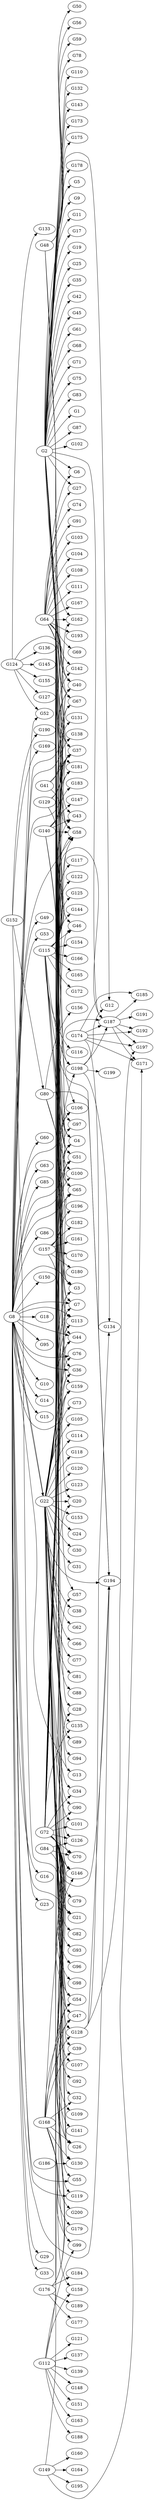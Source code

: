 digraph "Yeast-200" {
	rankdir=LR;
	"G1";
	"G2";
	"G3";
	"G4";
	"G5";
	"G6";
	"G7";
	"G8";
	"G9";
	"G10";
	"G11";
	"G12";
	"G13";
	"G14";
	"G15";
	"G16";
	"G17";
	"G18";
	"G19";
	"G20";
	"G21";
	"G22";
	"G23";
	"G24";
	"G25";
	"G26";
	"G27";
	"G28";
	"G29";
	"G30";
	"G31";
	"G32";
	"G33";
	"G34";
	"G35";
	"G36";
	"G37";
	"G38";
	"G39";
	"G40";
	"G41";
	"G42";
	"G43";
	"G44";
	"G45";
	"G46";
	"G47";
	"G48";
	"G49";
	"G50";
	"G51";
	"G52";
	"G53";
	"G54";
	"G55";
	"G56";
	"G57";
	"G58";
	"G59";
	"G60";
	"G61";
	"G62";
	"G63";
	"G64";
	"G65";
	"G66";
	"G67";
	"G68";
	"G69";
	"G70";
	"G71";
	"G72";
	"G73";
	"G74";
	"G75";
	"G76";
	"G77";
	"G78";
	"G79";
	"G80";
	"G81";
	"G82";
	"G83";
	"G84";
	"G85";
	"G86";
	"G87";
	"G88";
	"G89";
	"G90";
	"G91";
	"G92";
	"G93";
	"G94";
	"G95";
	"G96";
	"G97";
	"G98";
	"G99";
	"G100";
	"G101";
	"G102";
	"G103";
	"G104";
	"G105";
	"G106";
	"G107";
	"G108";
	"G109";
	"G110";
	"G111";
	"G112";
	"G113";
	"G114";
	"G115";
	"G116";
	"G117";
	"G118";
	"G119";
	"G120";
	"G121";
	"G122";
	"G123";
	"G124";
	"G125";
	"G126";
	"G127";
	"G128";
	"G129";
	"G130";
	"G131";
	"G132";
	"G133";
	"G134";
	"G135";
	"G136";
	"G137";
	"G138";
	"G139";
	"G140";
	"G141";
	"G142";
	"G143";
	"G144";
	"G145";
	"G146";
	"G147";
	"G148";
	"G149";
	"G150";
	"G151";
	"G152";
	"G153";
	"G154";
	"G155";
	"G156";
	"G157";
	"G158";
	"G159";
	"G160";
	"G161";
	"G162";
	"G163";
	"G164";
	"G165";
	"G166";
	"G167";
	"G168";
	"G169";
	"G170";
	"G171";
	"G172";
	"G173";
	"G174";
	"G175";
	"G176";
	"G177";
	"G178";
	"G179";
	"G180";
	"G181";
	"G182";
	"G183";
	"G184";
	"G185";
	"G186";
	"G187";
	"G188";
	"G189";
	"G190";
	"G191";
	"G192";
	"G193";
	"G194";
	"G195";
	"G196";
	"G197";
	"G198";
	"G199";
	"G200";
	"G149" -> "G171";
	"G149" -> "G164";
	"G149" -> "G195";
	"G149" -> "G28";
	"G149" -> "G160";
	"G64" -> "G103";
	"G64" -> "G3";
	"G64" -> "G162";
	"G64" -> "G69";
	"G64" -> "G74";
	"G64" -> "G91";
	"G64" -> "G37";
	"G64" -> "G40";
	"G64" -> "G111";
	"G64" -> "G167";
	"G64" -> "G193";
	"G64" -> "G108";
	"G64" -> "G104";
	"G64" -> "G67";
	"G64" -> "G27";
	"G64" -> "G142";
	"G64" -> "G6";
	"G64" -> "G126";
	"G64" -> "G70";
	"G187" -> "G171";
	"G187" -> "G185";
	"G187" -> "G192";
	"G187" -> "G191";
	"G187" -> "G197";
	"G198" -> "G187";
	"G198" -> "G12";
	"G198" -> "G134";
	"G198" -> "G199";
	"G84" -> "G141";
	"G84" -> "G126";
	"G84" -> "G70";
	"G128" -> "G194";
	"G128" -> "G197";
	"G128" -> "G134";
	"G174" -> "G171";
	"G174" -> "G185";
	"G174" -> "G192";
	"G174" -> "G187";
	"G174" -> "G194";
	"G174" -> "G197";
	"G48" -> "G37";
	"G48" -> "G40";
	"G48" -> "G56";
	"G48" -> "G50";
	"G48" -> "G78";
	"G48" -> "G58";
	"G48" -> "G59";
	"G72" -> "G159";
	"G72" -> "G7";
	"G72" -> "G44";
	"G72" -> "G119";
	"G72" -> "G135";
	"G72" -> "G82";
	"G72" -> "G47";
	"G72" -> "G54";
	"G72" -> "G194";
	"G72" -> "G65";
	"G72" -> "G3";
	"G72" -> "G107";
	"G72" -> "G21";
	"G72" -> "G109";
	"G72" -> "G96";
	"G72" -> "G92";
	"G72" -> "G36";
	"G72" -> "G51";
	"G72" -> "G37";
	"G72" -> "G40";
	"G72" -> "G26";
	"G72" -> "G79";
	"G72" -> "G55";
	"G72" -> "G67";
	"G72" -> "G98";
	"G72" -> "G93";
	"G72" -> "G20";
	"G72" -> "G90";
	"G72" -> "G34";
	"G72" -> "G101";
	"G72" -> "G146";
	"G72" -> "G99";
	"G72" -> "G58";
	"G72" -> "G113";
	"G72" -> "G4";
	"G72" -> "G126";
	"G72" -> "G70";
	"G129" -> "G47";
	"G129" -> "G54";
	"G129" -> "G138";
	"G129" -> "G131";
	"G129" -> "G37";
	"G129" -> "G40";
	"G124" -> "G52";
	"G124" -> "G133";
	"G124" -> "G145";
	"G124" -> "G136";
	"G124" -> "G67";
	"G124" -> "G127";
	"G124" -> "G155";
	"G157" -> "G100";
	"G157" -> "G106";
	"G157" -> "G135";
	"G157" -> "G170";
	"G157" -> "G67";
	"G157" -> "G161";
	"G157" -> "G146";
	"G157" -> "G180";
	"G157" -> "G196";
	"G157" -> "G182";
	"G80" -> "G100";
	"G80" -> "G194";
	"G80" -> "G65";
	"G80" -> "G156";
	"G112" -> "G121";
	"G112" -> "G188";
	"G112" -> "G57";
	"G112" -> "G139";
	"G112" -> "G148";
	"G112" -> "G158";
	"G112" -> "G99";
	"G112" -> "G163";
	"G112" -> "G137";
	"G112" -> "G151";
	"G115" -> "G46";
	"G115" -> "G187";
	"G115" -> "G198";
	"G115" -> "G194";
	"G115" -> "G65";
	"G115" -> "G51";
	"G115" -> "G43";
	"G115" -> "G37";
	"G115" -> "G165";
	"G115" -> "G154";
	"G115" -> "G125";
	"G115" -> "G172";
	"G115" -> "G122";
	"G115" -> "G116";
	"G115" -> "G166";
	"G115" -> "G144";
	"G115" -> "G117";
	"G115" -> "G181";
	"G115" -> "G58";
	"G115" -> "G4";
	"G22" -> "G159";
	"G22" -> "G7";
	"G22" -> "G44";
	"G22" -> "G76";
	"G22" -> "G123";
	"G22" -> "G46";
	"G22" -> "G187";
	"G22" -> "G198";
	"G22" -> "G47";
	"G22" -> "G54";
	"G22" -> "G194";
	"G22" -> "G65";
	"G22" -> "G128";
	"G22" -> "G3";
	"G22" -> "G162";
	"G22" -> "G21";
	"G22" -> "G130";
	"G22" -> "G39";
	"G22" -> "G120";
	"G22" -> "G73";
	"G22" -> "G114";
	"G22" -> "G36";
	"G22" -> "G51";
	"G22" -> "G31";
	"G22" -> "G37";
	"G22" -> "G40";
	"G22" -> "G26";
	"G22" -> "G94";
	"G22" -> "G88";
	"G22" -> "G89";
	"G22" -> "G97";
	"G22" -> "G77";
	"G22" -> "G38";
	"G22" -> "G8";
	"G22" -> "G13";
	"G22" -> "G66";
	"G22" -> "G24";
	"G22" -> "G153";
	"G22" -> "G62";
	"G22" -> "G30";
	"G22" -> "G20";
	"G22" -> "G32";
	"G22" -> "G81";
	"G22" -> "G90";
	"G22" -> "G34";
	"G22" -> "G101";
	"G22" -> "G105";
	"G22" -> "G146";
	"G22" -> "G118";
	"G22" -> "G58";
	"G22" -> "G113";
	"G22" -> "G4";
	"G168" -> "G179";
	"G168" -> "G47";
	"G168" -> "G54";
	"G168" -> "G128";
	"G168" -> "G130";
	"G168" -> "G39";
	"G168" -> "G26";
	"G168" -> "G158";
	"G168" -> "G32";
	"G168" -> "G200";
	"G168" -> "G146";
	"G168" -> "G99";
	"G8" -> "G159";
	"G8" -> "G7";
	"G8" -> "G44";
	"G8" -> "G119";
	"G8" -> "G106";
	"G8" -> "G76";
	"G8" -> "G194";
	"G8" -> "G65";
	"G8" -> "G3";
	"G8" -> "G85";
	"G8" -> "G52";
	"G8" -> "G21";
	"G8" -> "G16";
	"G8" -> "G14";
	"G8" -> "G36";
	"G8" -> "G51";
	"G8" -> "G37";
	"G8" -> "G40";
	"G8" -> "G55";
	"G8" -> "G63";
	"G8" -> "G22";
	"G8" -> "G23";
	"G8" -> "G13";
	"G8" -> "G53";
	"G8" -> "G142";
	"G8" -> "G150";
	"G8" -> "G33";
	"G8" -> "G58";
	"G8" -> "G113";
	"G8" -> "G4";
	"G8" -> "G60";
	"G8" -> "G86";
	"G8" -> "G95";
	"G8" -> "G15";
	"G8" -> "G18";
	"G8" -> "G29";
	"G8" -> "G10";
	"G8" -> "G49";
	"G176" -> "G47";
	"G176" -> "G54";
	"G176" -> "G189";
	"G176" -> "G177";
	"G176" -> "G184";
	"G140" -> "G7";
	"G140" -> "G51";
	"G140" -> "G43";
	"G140" -> "G37";
	"G140" -> "G183";
	"G140" -> "G147";
	"G140" -> "G181";
	"G140" -> "G58";
	"G140" -> "G113";
	"G140" -> "G4";
	"G186" -> "G130";
	"G152" -> "G190";
	"G152" -> "G169";
	"G152" -> "G26";
	"G152" -> "G80";
	"G2" -> "G173";
	"G2" -> "G19";
	"G2" -> "G75";
	"G2" -> "G159";
	"G2" -> "G7";
	"G2" -> "G44";
	"G2" -> "G132";
	"G2" -> "G68";
	"G2" -> "G17";
	"G2" -> "G110";
	"G2" -> "G61";
	"G2" -> "G102";
	"G2" -> "G106";
	"G2" -> "G46";
	"G2" -> "G187";
	"G2" -> "G198";
	"G2" -> "G3";
	"G2" -> "G162";
	"G2" -> "G57";
	"G2" -> "G42";
	"G2" -> "G12";
	"G2" -> "G1";
	"G2" -> "G11";
	"G2" -> "G45";
	"G2" -> "G71";
	"G2" -> "G143";
	"G2" -> "G36";
	"G2" -> "G51";
	"G2" -> "G43";
	"G2" -> "G37";
	"G2" -> "G40";
	"G2" -> "G25";
	"G2" -> "G5";
	"G2" -> "G9";
	"G2" -> "G97";
	"G2" -> "G175";
	"G2" -> "G67";
	"G2" -> "G28";
	"G2" -> "G20";
	"G2" -> "G178";
	"G2" -> "G83";
	"G2" -> "G27";
	"G2" -> "G35";
	"G2" -> "G6";
	"G2" -> "G181";
	"G2" -> "G58";
	"G2" -> "G4";
	"G2" -> "G87";
	"G41" -> "G37";
	"G41" -> "G40";
	"G41" -> "G58";
}